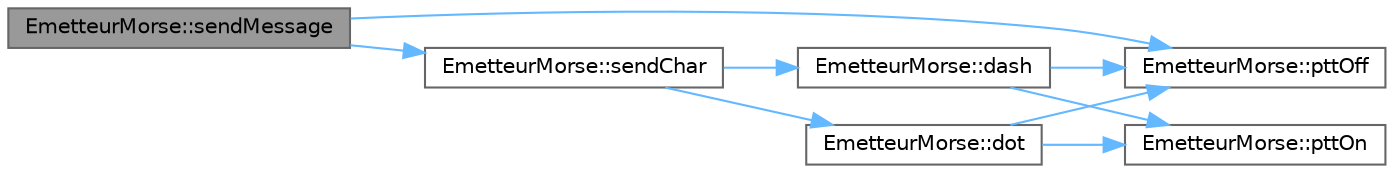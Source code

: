 digraph "EmetteurMorse::sendMessage"
{
 // INTERACTIVE_SVG=YES
 // LATEX_PDF_SIZE
  bgcolor="transparent";
  edge [fontname=Helvetica,fontsize=10,labelfontname=Helvetica,labelfontsize=10];
  node [fontname=Helvetica,fontsize=10,shape=box,height=0.2,width=0.4];
  rankdir="LR";
  Node1 [id="Node000001",label="EmetteurMorse::sendMessage",height=0.2,width=0.4,color="gray40", fillcolor="grey60", style="filled", fontcolor="black",tooltip="Prend un message et le transmet en Morse du début à la fin."];
  Node1 -> Node2 [id="edge1_Node000001_Node000002",color="steelblue1",style="solid",tooltip=" "];
  Node2 [id="Node000002",label="EmetteurMorse::pttOff",height=0.2,width=0.4,color="grey40", fillcolor="white", style="filled",URL="$d6/d4f/class_emetteur_morse.html#a21126be06abd6e7c7029ceb54a2401cb",tooltip="Relâche le bouton du PTT et éteint la LED d'émission."];
  Node1 -> Node3 [id="edge2_Node000001_Node000003",color="steelblue1",style="solid",tooltip=" "];
  Node3 [id="Node000003",label="EmetteurMorse::sendChar",height=0.2,width=0.4,color="grey40", fillcolor="white", style="filled",URL="$d6/d4f/class_emetteur_morse.html#a0c0d63e0b5542cf775a099e9aa7a60ac",tooltip="Interne : traduit et envoie un seul caractère."];
  Node3 -> Node4 [id="edge3_Node000003_Node000004",color="steelblue1",style="solid",tooltip=" "];
  Node4 [id="Node000004",label="EmetteurMorse::dash",height=0.2,width=0.4,color="grey40", fillcolor="white", style="filled",URL="$d6/d4f/class_emetteur_morse.html#aba9287616dedb467115f067f7d315e05",tooltip="Génère le son long (\"trait\") du Morse."];
  Node4 -> Node2 [id="edge4_Node000004_Node000002",color="steelblue1",style="solid",tooltip=" "];
  Node4 -> Node5 [id="edge5_Node000004_Node000005",color="steelblue1",style="solid",tooltip=" "];
  Node5 [id="Node000005",label="EmetteurMorse::pttOn",height=0.2,width=0.4,color="grey40", fillcolor="white", style="filled",URL="$d6/d4f/class_emetteur_morse.html#aecc00dba95a6d9b43e837a5722cce63c",tooltip="Appuie sur le bouton du PTT et allume la LED d'émission."];
  Node3 -> Node6 [id="edge6_Node000003_Node000006",color="steelblue1",style="solid",tooltip=" "];
  Node6 [id="Node000006",label="EmetteurMorse::dot",height=0.2,width=0.4,color="grey40", fillcolor="white", style="filled",URL="$d6/d4f/class_emetteur_morse.html#a638a4318652eaf78dfe16ee1863c7dcd",tooltip="Génère le son court (\"point\") du Morse."];
  Node6 -> Node2 [id="edge7_Node000006_Node000002",color="steelblue1",style="solid",tooltip=" "];
  Node6 -> Node5 [id="edge8_Node000006_Node000005",color="steelblue1",style="solid",tooltip=" "];
}
